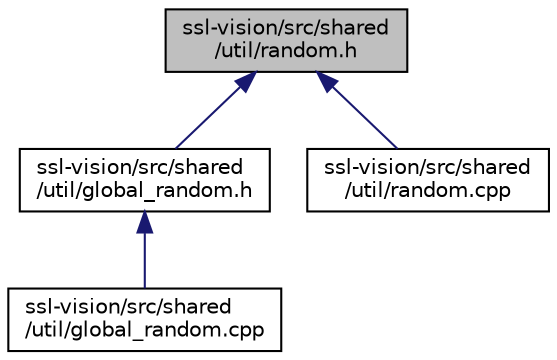 digraph "ssl-vision/src/shared/util/random.h"
{
 // INTERACTIVE_SVG=YES
  edge [fontname="Helvetica",fontsize="10",labelfontname="Helvetica",labelfontsize="10"];
  node [fontname="Helvetica",fontsize="10",shape=record];
  Node1 [label="ssl-vision/src/shared\l/util/random.h",height=0.2,width=0.4,color="black", fillcolor="grey75", style="filled", fontcolor="black"];
  Node1 -> Node2 [dir="back",color="midnightblue",fontsize="10",style="solid",fontname="Helvetica"];
  Node2 [label="ssl-vision/src/shared\l/util/global_random.h",height=0.2,width=0.4,color="black", fillcolor="white", style="filled",URL="$dd/dcd/global__random_8h.html",tooltip="C++ Interface: GlobalRandom. "];
  Node2 -> Node3 [dir="back",color="midnightblue",fontsize="10",style="solid",fontname="Helvetica"];
  Node3 [label="ssl-vision/src/shared\l/util/global_random.cpp",height=0.2,width=0.4,color="black", fillcolor="white", style="filled",URL="$de/d5a/global__random_8cpp.html",tooltip="C++ Implementation: GlobalRandom. "];
  Node1 -> Node4 [dir="back",color="midnightblue",fontsize="10",style="solid",fontname="Helvetica"];
  Node4 [label="ssl-vision/src/shared\l/util/random.cpp",height=0.2,width=0.4,color="black", fillcolor="white", style="filled",URL="$de/daa/random_8cpp.html",tooltip="C++ Implementation: Random. "];
}
